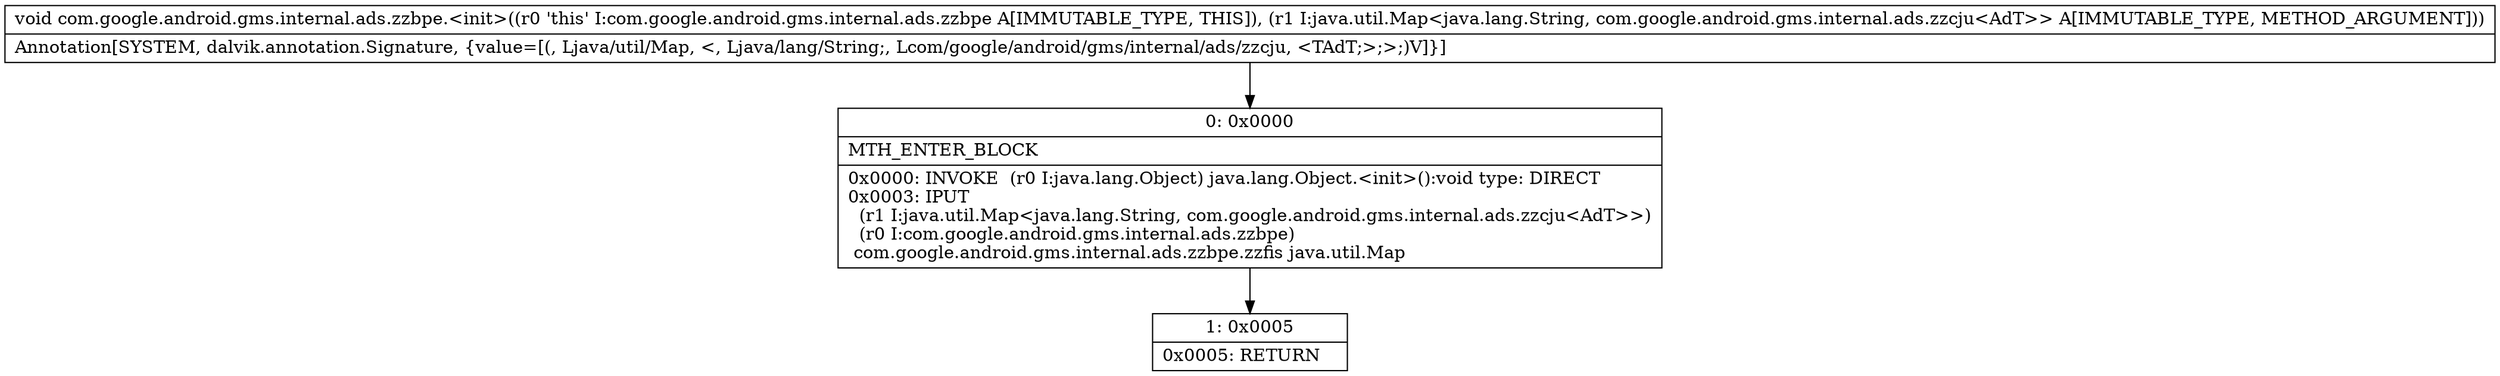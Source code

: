 digraph "CFG forcom.google.android.gms.internal.ads.zzbpe.\<init\>(Ljava\/util\/Map;)V" {
Node_0 [shape=record,label="{0\:\ 0x0000|MTH_ENTER_BLOCK\l|0x0000: INVOKE  (r0 I:java.lang.Object) java.lang.Object.\<init\>():void type: DIRECT \l0x0003: IPUT  \l  (r1 I:java.util.Map\<java.lang.String, com.google.android.gms.internal.ads.zzcju\<AdT\>\>)\l  (r0 I:com.google.android.gms.internal.ads.zzbpe)\l com.google.android.gms.internal.ads.zzbpe.zzfis java.util.Map \l}"];
Node_1 [shape=record,label="{1\:\ 0x0005|0x0005: RETURN   \l}"];
MethodNode[shape=record,label="{void com.google.android.gms.internal.ads.zzbpe.\<init\>((r0 'this' I:com.google.android.gms.internal.ads.zzbpe A[IMMUTABLE_TYPE, THIS]), (r1 I:java.util.Map\<java.lang.String, com.google.android.gms.internal.ads.zzcju\<AdT\>\> A[IMMUTABLE_TYPE, METHOD_ARGUMENT]))  | Annotation[SYSTEM, dalvik.annotation.Signature, \{value=[(, Ljava\/util\/Map, \<, Ljava\/lang\/String;, Lcom\/google\/android\/gms\/internal\/ads\/zzcju, \<TAdT;\>;\>;)V]\}]\l}"];
MethodNode -> Node_0;
Node_0 -> Node_1;
}

